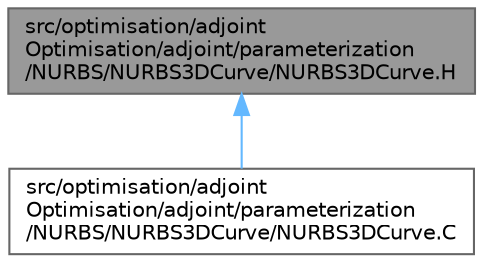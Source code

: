digraph "src/optimisation/adjointOptimisation/adjoint/parameterization/NURBS/NURBS3DCurve/NURBS3DCurve.H"
{
 // LATEX_PDF_SIZE
  bgcolor="transparent";
  edge [fontname=Helvetica,fontsize=10,labelfontname=Helvetica,labelfontsize=10];
  node [fontname=Helvetica,fontsize=10,shape=box,height=0.2,width=0.4];
  Node1 [id="Node000001",label="src/optimisation/adjoint\lOptimisation/adjoint/parameterization\l/NURBS/NURBS3DCurve/NURBS3DCurve.H",height=0.2,width=0.4,color="gray40", fillcolor="grey60", style="filled", fontcolor="black",tooltip=" "];
  Node1 -> Node2 [id="edge1_Node000001_Node000002",dir="back",color="steelblue1",style="solid",tooltip=" "];
  Node2 [id="Node000002",label="src/optimisation/adjoint\lOptimisation/adjoint/parameterization\l/NURBS/NURBS3DCurve/NURBS3DCurve.C",height=0.2,width=0.4,color="grey40", fillcolor="white", style="filled",URL="$NURBS3DCurve_8C.html",tooltip=" "];
}
